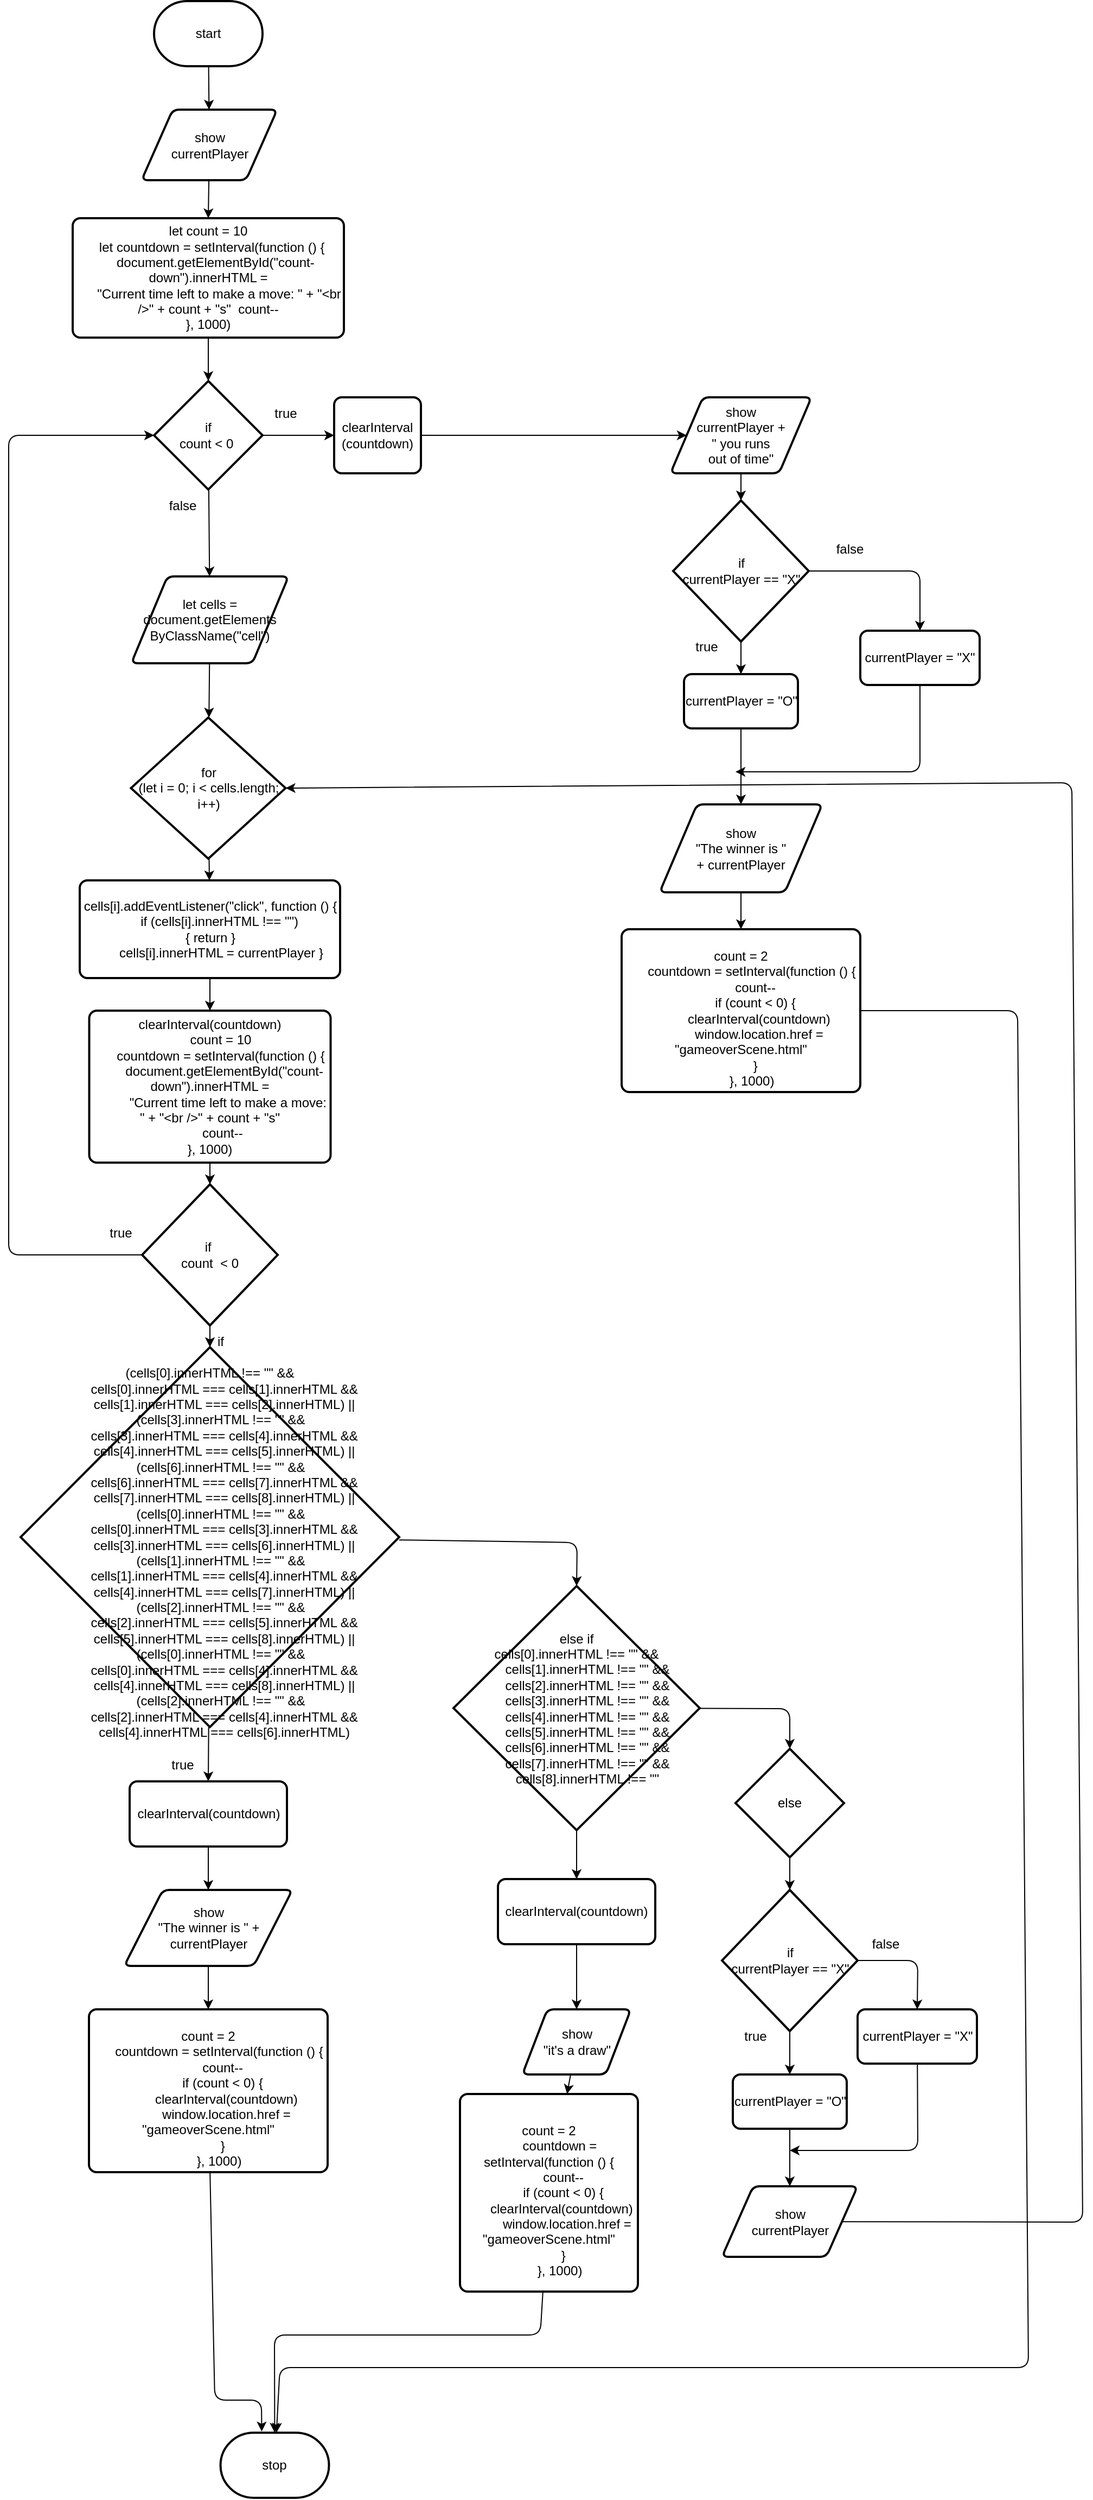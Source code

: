 <mxfile>
    <diagram id="u5rU1FhBwYr8Ned84PK-" name="Page-1">
        <mxGraphModel dx="1406" dy="692" grid="1" gridSize="10" guides="1" tooltips="1" connect="1" arrows="1" fold="1" page="1" pageScale="1" pageWidth="827" pageHeight="1169" math="0" shadow="0">
            <root>
                <mxCell id="0"/>
                <mxCell id="1" parent="0"/>
                <mxCell id="115" style="edgeStyle=none;html=1;" edge="1" parent="1" source="3" target="28">
                    <mxGeometry relative="1" as="geometry"/>
                </mxCell>
                <mxCell id="3" value="start" style="strokeWidth=2;html=1;shape=mxgraph.flowchart.terminator;whiteSpace=wrap;" parent="1" vertex="1">
                    <mxGeometry x="204" y="260" width="100" height="60" as="geometry"/>
                </mxCell>
                <mxCell id="117" style="edgeStyle=none;html=1;" edge="1" parent="1" source="4" target="6">
                    <mxGeometry relative="1" as="geometry"/>
                </mxCell>
                <mxCell id="4" value="&lt;div&gt;let count = 10&lt;/div&gt;&lt;div&gt;&amp;nbsp; let countdown = setInterval(function () {&lt;/div&gt;&lt;div&gt;&amp;nbsp; &amp;nbsp; document.getElementById(&quot;count-down&quot;).innerHTML =&lt;/div&gt;&lt;div&gt;&amp;nbsp; &amp;nbsp; &amp;nbsp; &quot;Current time left to make a move: &quot; + &quot;&amp;lt;br /&amp;gt;&quot; + count + &quot;s&quot;&amp;nbsp;&lt;span style=&quot;background-color: initial;&quot;&gt;&amp;nbsp;count--&lt;/span&gt;&lt;/div&gt;&lt;div&gt;}, 1000)&lt;/div&gt;" style="rounded=1;whiteSpace=wrap;html=1;absoluteArcSize=1;arcSize=14;strokeWidth=2;" parent="1" vertex="1">
                    <mxGeometry x="129" y="460" width="250" height="110" as="geometry"/>
                </mxCell>
                <mxCell id="33" style="edgeStyle=none;html=1;" parent="1" source="6" target="31" edge="1">
                    <mxGeometry relative="1" as="geometry"/>
                </mxCell>
                <mxCell id="113" style="edgeStyle=none;html=1;" edge="1" parent="1" source="6" target="8">
                    <mxGeometry relative="1" as="geometry"/>
                </mxCell>
                <mxCell id="6" value="if&lt;br&gt;count &amp;lt; 0&amp;nbsp;" style="strokeWidth=2;html=1;shape=mxgraph.flowchart.decision;whiteSpace=wrap;" parent="1" vertex="1">
                    <mxGeometry x="204" y="610" width="100" height="100" as="geometry"/>
                </mxCell>
                <mxCell id="11" style="edgeStyle=none;html=1;" parent="1" source="8" target="9" edge="1">
                    <mxGeometry relative="1" as="geometry"/>
                </mxCell>
                <mxCell id="8" value="clearInterval&lt;br&gt;(countdown)" style="rounded=1;whiteSpace=wrap;html=1;absoluteArcSize=1;arcSize=14;strokeWidth=2;" parent="1" vertex="1">
                    <mxGeometry x="370" y="625" width="80" height="70" as="geometry"/>
                </mxCell>
                <mxCell id="14" style="edgeStyle=none;html=1;" parent="1" source="9" target="13" edge="1">
                    <mxGeometry relative="1" as="geometry"/>
                </mxCell>
                <mxCell id="9" value="show&lt;br&gt;currentPlayer + &lt;br&gt;&quot; you runs &lt;br&gt;out of time&quot;" style="shape=parallelogram;html=1;strokeWidth=2;perimeter=parallelogramPerimeter;whiteSpace=wrap;rounded=1;arcSize=12;size=0.23;" parent="1" vertex="1">
                    <mxGeometry x="680" y="625" width="130" height="70" as="geometry"/>
                </mxCell>
                <mxCell id="12" value="true" style="text;html=1;align=center;verticalAlign=middle;resizable=0;points=[];autosize=1;strokeColor=none;fillColor=none;" parent="1" vertex="1">
                    <mxGeometry x="305" y="625" width="40" height="30" as="geometry"/>
                </mxCell>
                <mxCell id="20" style="edgeStyle=none;html=1;" parent="1" source="13" target="15" edge="1">
                    <mxGeometry relative="1" as="geometry"/>
                </mxCell>
                <mxCell id="198" style="edgeStyle=none;html=1;entryX=0.5;entryY=0;entryDx=0;entryDy=0;" edge="1" parent="1" source="13" target="16">
                    <mxGeometry relative="1" as="geometry">
                        <Array as="points">
                            <mxPoint x="910" y="785"/>
                        </Array>
                    </mxGeometry>
                </mxCell>
                <mxCell id="13" value="if&lt;br&gt;currentPlayer == &quot;X&quot;" style="strokeWidth=2;html=1;shape=mxgraph.flowchart.decision;whiteSpace=wrap;" parent="1" vertex="1">
                    <mxGeometry x="682.5" y="720" width="125" height="130" as="geometry"/>
                </mxCell>
                <mxCell id="24" style="edgeStyle=none;html=1;" parent="1" source="15" target="23" edge="1">
                    <mxGeometry relative="1" as="geometry"/>
                </mxCell>
                <mxCell id="15" value="currentPlayer = &quot;O&quot;" style="rounded=1;whiteSpace=wrap;html=1;absoluteArcSize=1;arcSize=14;strokeWidth=2;" parent="1" vertex="1">
                    <mxGeometry x="692.5" y="880" width="105" height="50" as="geometry"/>
                </mxCell>
                <mxCell id="199" style="edgeStyle=none;html=1;" edge="1" parent="1" source="16">
                    <mxGeometry relative="1" as="geometry">
                        <mxPoint x="740" y="970" as="targetPoint"/>
                        <Array as="points">
                            <mxPoint x="910" y="970"/>
                        </Array>
                    </mxGeometry>
                </mxCell>
                <mxCell id="16" value="currentPlayer = &quot;X&quot;" style="rounded=1;whiteSpace=wrap;html=1;absoluteArcSize=1;arcSize=14;strokeWidth=2;" parent="1" vertex="1">
                    <mxGeometry x="855" y="840" width="110" height="50" as="geometry"/>
                </mxCell>
                <mxCell id="21" value="true" style="text;html=1;align=center;verticalAlign=middle;resizable=0;points=[];autosize=1;strokeColor=none;fillColor=none;" parent="1" vertex="1">
                    <mxGeometry x="692.5" y="840" width="40" height="30" as="geometry"/>
                </mxCell>
                <mxCell id="22" value="false" style="text;html=1;align=center;verticalAlign=middle;resizable=0;points=[];autosize=1;strokeColor=none;fillColor=none;" parent="1" vertex="1">
                    <mxGeometry x="820" y="750" width="50" height="30" as="geometry"/>
                </mxCell>
                <mxCell id="119" style="edgeStyle=none;html=1;" edge="1" parent="1" source="23" target="118">
                    <mxGeometry relative="1" as="geometry"/>
                </mxCell>
                <mxCell id="23" value="show&lt;br&gt;&lt;div&gt;&quot;The winner is &quot; +&amp;nbsp;&lt;span style=&quot;background-color: initial;&quot;&gt;currentPlayer&lt;/span&gt;&lt;/div&gt;" style="shape=parallelogram;html=1;strokeWidth=2;perimeter=parallelogramPerimeter;whiteSpace=wrap;rounded=1;arcSize=12;size=0.23;" parent="1" vertex="1">
                    <mxGeometry x="670" y="1000" width="150" height="81" as="geometry"/>
                </mxCell>
                <mxCell id="116" style="edgeStyle=none;html=1;entryX=0.5;entryY=0;entryDx=0;entryDy=0;" edge="1" parent="1" source="28" target="4">
                    <mxGeometry relative="1" as="geometry"/>
                </mxCell>
                <mxCell id="28" value="show&lt;br&gt;currentPlayer" style="shape=parallelogram;html=1;strokeWidth=2;perimeter=parallelogramPerimeter;whiteSpace=wrap;rounded=1;arcSize=12;size=0.23;" parent="1" vertex="1">
                    <mxGeometry x="192.5" y="360" width="125" height="65" as="geometry"/>
                </mxCell>
                <mxCell id="38" style="edgeStyle=none;html=1;" parent="1" source="31" target="37" edge="1">
                    <mxGeometry relative="1" as="geometry"/>
                </mxCell>
                <mxCell id="31" value="let cells = document.getElements&lt;br&gt;ByClassName(&quot;cell&quot;)" style="shape=parallelogram;html=1;strokeWidth=2;perimeter=parallelogramPerimeter;whiteSpace=wrap;rounded=1;arcSize=12;size=0.23;" parent="1" vertex="1">
                    <mxGeometry x="183" y="790" width="145" height="80" as="geometry"/>
                </mxCell>
                <mxCell id="40" style="edgeStyle=none;html=1;" parent="1" source="37" target="39" edge="1">
                    <mxGeometry relative="1" as="geometry"/>
                </mxCell>
                <mxCell id="37" value="for &lt;br&gt;(let i = 0; i &amp;lt; cells.length; i++)" style="strokeWidth=2;html=1;shape=mxgraph.flowchart.decision;whiteSpace=wrap;" parent="1" vertex="1">
                    <mxGeometry x="182.75" y="920" width="142.5" height="130" as="geometry"/>
                </mxCell>
                <mxCell id="42" style="edgeStyle=none;html=1;" parent="1" source="39" target="41" edge="1">
                    <mxGeometry relative="1" as="geometry"/>
                </mxCell>
                <mxCell id="39" value="&lt;div&gt;cells[i].addEventListener(&quot;click&quot;, function () {&lt;/div&gt;&lt;div&gt;&amp;nbsp; &amp;nbsp; &amp;nbsp; if (cells[i].innerHTML !== &quot;&quot;)&amp;nbsp;&lt;/div&gt;&lt;div&gt;{&amp;nbsp;&lt;span style=&quot;background-color: initial;&quot;&gt;return&amp;nbsp;&lt;/span&gt;&lt;span style=&quot;background-color: initial;&quot;&gt;}&lt;/span&gt;&lt;/div&gt;&lt;div&gt;&amp;nbsp; &amp;nbsp; &amp;nbsp; cells[i].innerHTML = currentPlayer }&lt;/div&gt;" style="rounded=1;whiteSpace=wrap;html=1;absoluteArcSize=1;arcSize=14;strokeWidth=2;" parent="1" vertex="1">
                    <mxGeometry x="135.5" y="1070" width="240" height="90" as="geometry"/>
                </mxCell>
                <mxCell id="127" style="edgeStyle=none;html=1;" edge="1" parent="1" source="41" target="125">
                    <mxGeometry relative="1" as="geometry"/>
                </mxCell>
                <mxCell id="41" value="&lt;div&gt;clearInterval(countdown)&lt;/div&gt;&lt;div&gt;&amp;nbsp; &amp;nbsp; &amp;nbsp; count = 10&lt;/div&gt;&lt;div&gt;&amp;nbsp; &amp;nbsp; &amp;nbsp; countdown = setInterval(function () {&lt;/div&gt;&lt;div&gt;&amp;nbsp; &amp;nbsp; &amp;nbsp; &amp;nbsp; document.getElementById(&quot;count-down&quot;).innerHTML =&lt;/div&gt;&lt;div&gt;&amp;nbsp; &amp;nbsp; &amp;nbsp; &amp;nbsp; &amp;nbsp; &quot;Current time left to make a move: &quot; + &quot;&amp;lt;br /&amp;gt;&quot; + count + &quot;s&quot;&lt;/div&gt;&lt;div&gt;&amp;nbsp; &amp;nbsp; &amp;nbsp; &amp;nbsp; count--&amp;nbsp;&lt;/div&gt;&lt;div&gt;}, 1000)&lt;/div&gt;" style="rounded=1;whiteSpace=wrap;html=1;absoluteArcSize=1;arcSize=14;strokeWidth=2;" parent="1" vertex="1">
                    <mxGeometry x="144.25" y="1190" width="222.5" height="140" as="geometry"/>
                </mxCell>
                <mxCell id="159" style="edgeStyle=none;html=1;" edge="1" parent="1" source="49" target="50">
                    <mxGeometry relative="1" as="geometry"/>
                </mxCell>
                <mxCell id="49" value="&lt;div&gt;&amp;nbsp; &amp;nbsp; &amp;nbsp; clearInterval(countdown)&lt;/div&gt;&lt;div&gt;&lt;br&gt;&lt;/div&gt;" style="rounded=1;whiteSpace=wrap;html=1;absoluteArcSize=1;arcSize=14;strokeWidth=2;" parent="1" vertex="1">
                    <mxGeometry x="181.5" y="1900" width="145" height="60" as="geometry"/>
                </mxCell>
                <mxCell id="161" style="edgeStyle=none;html=1;" edge="1" parent="1" source="50" target="160">
                    <mxGeometry relative="1" as="geometry"/>
                </mxCell>
                <mxCell id="50" value="show&lt;br&gt;&quot;The winner is &quot; + currentPlayer" style="shape=parallelogram;html=1;strokeWidth=2;perimeter=parallelogramPerimeter;whiteSpace=wrap;rounded=1;arcSize=12;size=0.23;" parent="1" vertex="1">
                    <mxGeometry x="176.5" y="2000" width="155" height="70" as="geometry"/>
                </mxCell>
                <mxCell id="92" value="true" style="text;html=1;align=center;verticalAlign=middle;resizable=0;points=[];autosize=1;strokeColor=none;fillColor=none;" parent="1" vertex="1">
                    <mxGeometry x="210" y="1870" width="40" height="30" as="geometry"/>
                </mxCell>
                <mxCell id="101" value="stop" style="strokeWidth=2;html=1;shape=mxgraph.flowchart.terminator;whiteSpace=wrap;" parent="1" vertex="1">
                    <mxGeometry x="265.25" y="2500" width="100" height="60" as="geometry"/>
                </mxCell>
                <mxCell id="107" value="false" style="text;html=1;align=center;verticalAlign=middle;resizable=0;points=[];autosize=1;strokeColor=none;fillColor=none;" parent="1" vertex="1">
                    <mxGeometry x="205" y="710" width="50" height="30" as="geometry"/>
                </mxCell>
                <mxCell id="200" style="edgeStyle=none;html=1;" edge="1" parent="1" source="118" target="101">
                    <mxGeometry relative="1" as="geometry">
                        <Array as="points">
                            <mxPoint x="1000" y="1190"/>
                            <mxPoint x="1010" y="2440"/>
                            <mxPoint x="320" y="2440"/>
                        </Array>
                    </mxGeometry>
                </mxCell>
                <mxCell id="118" value="&lt;div&gt;&lt;br&gt;&lt;/div&gt;&lt;div&gt;count = 2&lt;/div&gt;&lt;div&gt;&amp;nbsp; &amp;nbsp; &amp;nbsp; countdown&lt;span style=&quot;background-color: initial;&quot;&gt;&amp;nbsp;= setInterval(function () {&lt;/span&gt;&lt;/div&gt;&lt;div&gt;&amp;nbsp; &amp;nbsp; &amp;nbsp; &amp;nbsp; count--&lt;/div&gt;&lt;div&gt;&amp;nbsp; &amp;nbsp; &amp;nbsp; &amp;nbsp; if (count &amp;lt; 0) {&lt;/div&gt;&lt;div&gt;&amp;nbsp; &amp;nbsp; &amp;nbsp; &amp;nbsp; &amp;nbsp; clearInterval(countdown)&lt;/div&gt;&lt;div&gt;&amp;nbsp; &amp;nbsp; &amp;nbsp; &amp;nbsp; &amp;nbsp; window.location.href = &quot;gameoverScene.html&quot;&lt;/div&gt;&lt;div&gt;&amp;nbsp; &amp;nbsp; &amp;nbsp; &amp;nbsp; }&lt;/div&gt;&lt;div&gt;&amp;nbsp; &amp;nbsp; &amp;nbsp; }, 1000)&lt;/div&gt;" style="rounded=1;whiteSpace=wrap;html=1;absoluteArcSize=1;arcSize=14;strokeWidth=2;" vertex="1" parent="1">
                    <mxGeometry x="635" y="1115" width="220" height="150" as="geometry"/>
                </mxCell>
                <mxCell id="151" style="edgeStyle=none;html=1;entryX=0;entryY=0.5;entryDx=0;entryDy=0;entryPerimeter=0;" edge="1" parent="1" source="125" target="6">
                    <mxGeometry relative="1" as="geometry">
                        <Array as="points">
                            <mxPoint x="70" y="1415"/>
                            <mxPoint x="70" y="660"/>
                        </Array>
                    </mxGeometry>
                </mxCell>
                <mxCell id="154" style="edgeStyle=none;html=1;entryX=0.5;entryY=0;entryDx=0;entryDy=0;entryPerimeter=0;" edge="1" parent="1" source="125" target="153">
                    <mxGeometry relative="1" as="geometry"/>
                </mxCell>
                <mxCell id="125" value="if&amp;nbsp;&lt;br&gt;count&amp;nbsp; &amp;lt; 0" style="strokeWidth=2;html=1;shape=mxgraph.flowchart.decision;whiteSpace=wrap;" vertex="1" parent="1">
                    <mxGeometry x="193" y="1350" width="125" height="130" as="geometry"/>
                </mxCell>
                <mxCell id="152" value="true" style="text;html=1;align=center;verticalAlign=middle;resizable=0;points=[];autosize=1;strokeColor=none;fillColor=none;" vertex="1" parent="1">
                    <mxGeometry x="152.5" y="1380" width="40" height="30" as="geometry"/>
                </mxCell>
                <mxCell id="155" style="edgeStyle=none;html=1;entryX=0.5;entryY=0;entryDx=0;entryDy=0;" edge="1" parent="1" source="153" target="49">
                    <mxGeometry relative="1" as="geometry"/>
                </mxCell>
                <mxCell id="169" style="edgeStyle=none;html=1;entryX=0.5;entryY=0;entryDx=0;entryDy=0;entryPerimeter=0;" edge="1" parent="1" source="153" target="156">
                    <mxGeometry relative="1" as="geometry">
                        <Array as="points">
                            <mxPoint x="594" y="1680"/>
                        </Array>
                    </mxGeometry>
                </mxCell>
                <mxCell id="153" value="&amp;nbsp; &amp;nbsp; &amp;nbsp; if&lt;br&gt;&lt;br&gt;&lt;div&gt;(cells[0].innerHTML !== &quot;&quot; &amp;amp;&amp;amp;&lt;/div&gt;&lt;div&gt;&amp;nbsp; &amp;nbsp; &amp;nbsp; &amp;nbsp; cells[0].innerHTML === cells[1].innerHTML &amp;amp;&amp;amp;&lt;/div&gt;&lt;div&gt;&amp;nbsp; &amp;nbsp; &amp;nbsp; &amp;nbsp; cells[1].innerHTML === cells[2].innerHTML) ||&lt;/div&gt;&lt;div&gt;&amp;nbsp; &amp;nbsp; &amp;nbsp; (cells[3].innerHTML !== &quot;&quot; &amp;amp;&amp;amp;&lt;/div&gt;&lt;div&gt;&amp;nbsp; &amp;nbsp; &amp;nbsp; &amp;nbsp; cells[3].innerHTML === cells[4].innerHTML &amp;amp;&amp;amp;&lt;/div&gt;&lt;div&gt;&amp;nbsp; &amp;nbsp; &amp;nbsp; &amp;nbsp; cells[4].innerHTML === cells[5].innerHTML) ||&lt;/div&gt;&lt;div&gt;&amp;nbsp; &amp;nbsp; &amp;nbsp; (cells[6].innerHTML !== &quot;&quot; &amp;amp;&amp;amp;&lt;/div&gt;&lt;div&gt;&amp;nbsp; &amp;nbsp; &amp;nbsp; &amp;nbsp; cells[6].innerHTML === cells[7].innerHTML &amp;amp;&amp;amp;&lt;/div&gt;&lt;div&gt;&amp;nbsp; &amp;nbsp; &amp;nbsp; &amp;nbsp; cells[7].innerHTML === cells[8].innerHTML) ||&lt;/div&gt;&lt;div&gt;&amp;nbsp; &amp;nbsp; &amp;nbsp; (cells[0].innerHTML !== &quot;&quot; &amp;amp;&amp;amp;&lt;/div&gt;&lt;div&gt;&amp;nbsp; &amp;nbsp; &amp;nbsp; &amp;nbsp; cells[0].innerHTML === cells[3].innerHTML &amp;amp;&amp;amp;&lt;/div&gt;&lt;div&gt;&amp;nbsp; &amp;nbsp; &amp;nbsp; &amp;nbsp; cells[3].innerHTML === cells[6].innerHTML) ||&lt;/div&gt;&lt;div&gt;&amp;nbsp; &amp;nbsp; &amp;nbsp; (cells[1].innerHTML !== &quot;&quot; &amp;amp;&amp;amp;&lt;/div&gt;&lt;div&gt;&amp;nbsp; &amp;nbsp; &amp;nbsp; &amp;nbsp; cells[1].innerHTML === cells[4].innerHTML &amp;amp;&amp;amp;&lt;/div&gt;&lt;div&gt;&amp;nbsp; &amp;nbsp; &amp;nbsp; &amp;nbsp; cells[4].innerHTML === cells[7].innerHTML) ||&lt;/div&gt;&lt;div&gt;&amp;nbsp; &amp;nbsp; &amp;nbsp; (cells[2].innerHTML !== &quot;&quot; &amp;amp;&amp;amp;&lt;/div&gt;&lt;div&gt;&amp;nbsp; &amp;nbsp; &amp;nbsp; &amp;nbsp; cells[2].innerHTML === cells[5].innerHTML &amp;amp;&amp;amp;&lt;/div&gt;&lt;div&gt;&amp;nbsp; &amp;nbsp; &amp;nbsp; &amp;nbsp; cells[5].innerHTML === cells[8].innerHTML) ||&lt;/div&gt;&lt;div&gt;&amp;nbsp; &amp;nbsp; &amp;nbsp; (cells[0].innerHTML !== &quot;&quot; &amp;amp;&amp;amp;&lt;/div&gt;&lt;div&gt;&amp;nbsp; &amp;nbsp; &amp;nbsp; &amp;nbsp; cells[0].innerHTML === cells[4].innerHTML &amp;amp;&amp;amp;&lt;/div&gt;&lt;div&gt;&amp;nbsp; &amp;nbsp; &amp;nbsp; &amp;nbsp; cells[4].innerHTML === cells[8].innerHTML) ||&lt;/div&gt;&lt;div&gt;&amp;nbsp; &amp;nbsp; &amp;nbsp; (cells[2].innerHTML !== &quot;&quot; &amp;amp;&amp;amp;&lt;/div&gt;&lt;div&gt;&amp;nbsp; &amp;nbsp; &amp;nbsp; &amp;nbsp; cells[2].innerHTML === cells[4].innerHTML &amp;amp;&amp;amp;&lt;/div&gt;&lt;div&gt;&amp;nbsp; &amp;nbsp; &amp;nbsp; &amp;nbsp; cells[4].innerHTML === cells[6].innerHTML)&lt;/div&gt;" style="strokeWidth=2;html=1;shape=mxgraph.flowchart.decision;whiteSpace=wrap;" vertex="1" parent="1">
                    <mxGeometry x="81" y="1500" width="349" height="350" as="geometry"/>
                </mxCell>
                <mxCell id="164" style="edgeStyle=none;html=1;" edge="1" parent="1" source="156" target="163">
                    <mxGeometry relative="1" as="geometry"/>
                </mxCell>
                <mxCell id="180" style="edgeStyle=none;html=1;entryX=0.5;entryY=0;entryDx=0;entryDy=0;entryPerimeter=0;" edge="1" parent="1" source="156" target="170">
                    <mxGeometry relative="1" as="geometry">
                        <Array as="points">
                            <mxPoint x="790" y="1833"/>
                        </Array>
                    </mxGeometry>
                </mxCell>
                <mxCell id="156" value="else if&lt;br&gt;&lt;div&gt;cells[0].innerHTML !== &quot;&quot; &amp;amp;&amp;amp;&lt;/div&gt;&lt;div&gt;&amp;nbsp; &amp;nbsp; &amp;nbsp; cells[1].innerHTML !== &quot;&quot; &amp;amp;&amp;amp;&lt;/div&gt;&lt;div&gt;&amp;nbsp; &amp;nbsp; &amp;nbsp; cells[2].innerHTML !== &quot;&quot; &amp;amp;&amp;amp;&lt;/div&gt;&lt;div&gt;&amp;nbsp; &amp;nbsp; &amp;nbsp; cells[3].innerHTML !== &quot;&quot; &amp;amp;&amp;amp;&lt;/div&gt;&lt;div&gt;&amp;nbsp; &amp;nbsp; &amp;nbsp; cells[4].innerHTML !== &quot;&quot; &amp;amp;&amp;amp;&lt;/div&gt;&lt;div&gt;&amp;nbsp; &amp;nbsp; &amp;nbsp; cells[5].innerHTML !== &quot;&quot; &amp;amp;&amp;amp;&lt;/div&gt;&lt;div&gt;&amp;nbsp; &amp;nbsp; &amp;nbsp; cells[6].innerHTML !== &quot;&quot; &amp;amp;&amp;amp;&lt;/div&gt;&lt;div&gt;&amp;nbsp; &amp;nbsp; &amp;nbsp; cells[7].innerHTML !== &quot;&quot; &amp;amp;&amp;amp;&lt;/div&gt;&lt;div&gt;&amp;nbsp; &amp;nbsp; &amp;nbsp; cells[8].innerHTML !== &quot;&quot;&lt;/div&gt;" style="strokeWidth=2;html=1;shape=mxgraph.flowchart.decision;whiteSpace=wrap;" vertex="1" parent="1">
                    <mxGeometry x="480" y="1720" width="227" height="225" as="geometry"/>
                </mxCell>
                <mxCell id="193" style="edgeStyle=none;html=1;entryX=0.38;entryY=-0.019;entryDx=0;entryDy=0;entryPerimeter=0;" edge="1" parent="1" source="160" target="101">
                    <mxGeometry relative="1" as="geometry">
                        <Array as="points">
                            <mxPoint x="260" y="2470"/>
                            <mxPoint x="303" y="2470"/>
                        </Array>
                    </mxGeometry>
                </mxCell>
                <mxCell id="160" value="&lt;div&gt;&lt;br&gt;&lt;/div&gt;&lt;div&gt;count = 2&lt;/div&gt;&lt;div&gt;&amp;nbsp; &amp;nbsp; &amp;nbsp; countdown&lt;span style=&quot;background-color: initial;&quot;&gt;&amp;nbsp;= setInterval(function () {&lt;/span&gt;&lt;/div&gt;&lt;div&gt;&amp;nbsp; &amp;nbsp; &amp;nbsp; &amp;nbsp; count--&lt;/div&gt;&lt;div&gt;&amp;nbsp; &amp;nbsp; &amp;nbsp; &amp;nbsp; if (count &amp;lt; 0) {&lt;/div&gt;&lt;div&gt;&amp;nbsp; &amp;nbsp; &amp;nbsp; &amp;nbsp; &amp;nbsp; clearInterval(countdown)&lt;/div&gt;&lt;div&gt;&amp;nbsp; &amp;nbsp; &amp;nbsp; &amp;nbsp; &amp;nbsp; window.location.href = &quot;gameoverScene.html&quot;&lt;/div&gt;&lt;div&gt;&amp;nbsp; &amp;nbsp; &amp;nbsp; &amp;nbsp; }&lt;/div&gt;&lt;div&gt;&amp;nbsp; &amp;nbsp; &amp;nbsp; }, 1000)&lt;/div&gt;" style="rounded=1;whiteSpace=wrap;html=1;absoluteArcSize=1;arcSize=14;strokeWidth=2;" vertex="1" parent="1">
                    <mxGeometry x="144" y="2110" width="220" height="150" as="geometry"/>
                </mxCell>
                <mxCell id="167" style="edgeStyle=none;html=1;" edge="1" parent="1" source="162" target="166">
                    <mxGeometry relative="1" as="geometry"/>
                </mxCell>
                <mxCell id="162" value="show&lt;br&gt;&quot;it's a draw&quot;" style="shape=parallelogram;html=1;strokeWidth=2;perimeter=parallelogramPerimeter;whiteSpace=wrap;rounded=1;arcSize=12;size=0.23;" vertex="1" parent="1">
                    <mxGeometry x="543.5" y="2110" width="100" height="60" as="geometry"/>
                </mxCell>
                <mxCell id="165" style="edgeStyle=none;html=1;" edge="1" parent="1" source="163" target="162">
                    <mxGeometry relative="1" as="geometry"/>
                </mxCell>
                <mxCell id="163" value="&lt;div&gt;&amp;nbsp; &amp;nbsp; &amp;nbsp; clearInterval(countdown)&lt;/div&gt;&lt;div&gt;&lt;br&gt;&lt;/div&gt;" style="rounded=1;whiteSpace=wrap;html=1;absoluteArcSize=1;arcSize=14;strokeWidth=2;" vertex="1" parent="1">
                    <mxGeometry x="521" y="1990" width="145" height="60" as="geometry"/>
                </mxCell>
                <mxCell id="194" style="edgeStyle=none;html=1;" edge="1" parent="1" source="166" target="101">
                    <mxGeometry relative="1" as="geometry">
                        <Array as="points">
                            <mxPoint x="560" y="2410"/>
                            <mxPoint x="315" y="2410"/>
                        </Array>
                    </mxGeometry>
                </mxCell>
                <mxCell id="166" value="&lt;div&gt;&lt;br&gt;&lt;/div&gt;&lt;div&gt;count = 2&lt;/div&gt;&lt;div&gt;&amp;nbsp; &amp;nbsp; &amp;nbsp; countdown&lt;span style=&quot;background-color: initial;&quot;&gt;&amp;nbsp;= setInterval(function () {&lt;/span&gt;&lt;/div&gt;&lt;div&gt;&amp;nbsp; &amp;nbsp; &amp;nbsp; &amp;nbsp; count--&lt;/div&gt;&lt;div&gt;&amp;nbsp; &amp;nbsp; &amp;nbsp; &amp;nbsp; if (count &amp;lt; 0) {&lt;/div&gt;&lt;div&gt;&amp;nbsp; &amp;nbsp; &amp;nbsp; &amp;nbsp;clearInterval(countdown)&lt;/div&gt;&lt;div&gt;&amp;nbsp; &amp;nbsp; &amp;nbsp; &amp;nbsp; &amp;nbsp; window.location.href = &quot;gameoverScene.html&quot;&lt;/div&gt;&lt;div&gt;&amp;nbsp; &amp;nbsp; &amp;nbsp; &amp;nbsp; }&lt;/div&gt;&lt;div&gt;&amp;nbsp; &amp;nbsp; &amp;nbsp; }, 1000)&lt;/div&gt;" style="rounded=1;whiteSpace=wrap;html=1;absoluteArcSize=1;arcSize=14;strokeWidth=2;" vertex="1" parent="1">
                    <mxGeometry x="486" y="2188" width="164" height="182" as="geometry"/>
                </mxCell>
                <mxCell id="181" style="edgeStyle=none;html=1;" edge="1" parent="1" source="170" target="175">
                    <mxGeometry relative="1" as="geometry"/>
                </mxCell>
                <mxCell id="170" value="else" style="strokeWidth=2;html=1;shape=mxgraph.flowchart.decision;whiteSpace=wrap;" vertex="1" parent="1">
                    <mxGeometry x="740" y="1870" width="100" height="100" as="geometry"/>
                </mxCell>
                <mxCell id="185" style="edgeStyle=none;html=1;entryX=0.5;entryY=0;entryDx=0;entryDy=0;" edge="1" parent="1" source="175" target="177">
                    <mxGeometry relative="1" as="geometry">
                        <Array as="points">
                            <mxPoint x="908" y="2065"/>
                        </Array>
                    </mxGeometry>
                </mxCell>
                <mxCell id="189" style="edgeStyle=none;html=1;entryX=0.5;entryY=0;entryDx=0;entryDy=0;" edge="1" parent="1" source="175" target="176">
                    <mxGeometry relative="1" as="geometry"/>
                </mxCell>
                <mxCell id="175" value="if&lt;br&gt;currentPlayer == &quot;X&quot;" style="strokeWidth=2;html=1;shape=mxgraph.flowchart.decision;whiteSpace=wrap;" vertex="1" parent="1">
                    <mxGeometry x="727.5" y="2000" width="125" height="130" as="geometry"/>
                </mxCell>
                <mxCell id="191" style="edgeStyle=none;html=1;" edge="1" parent="1" source="176" target="190">
                    <mxGeometry relative="1" as="geometry"/>
                </mxCell>
                <mxCell id="176" value="currentPlayer = &quot;O&quot;" style="rounded=1;whiteSpace=wrap;html=1;absoluteArcSize=1;arcSize=14;strokeWidth=2;" vertex="1" parent="1">
                    <mxGeometry x="737.5" y="2170" width="105" height="50" as="geometry"/>
                </mxCell>
                <mxCell id="192" style="edgeStyle=none;html=1;" edge="1" parent="1" source="177">
                    <mxGeometry relative="1" as="geometry">
                        <mxPoint x="790" y="2240" as="targetPoint"/>
                        <Array as="points">
                            <mxPoint x="908" y="2240"/>
                        </Array>
                    </mxGeometry>
                </mxCell>
                <mxCell id="177" value="currentPlayer = &quot;X&quot;" style="rounded=1;whiteSpace=wrap;html=1;absoluteArcSize=1;arcSize=14;strokeWidth=2;" vertex="1" parent="1">
                    <mxGeometry x="852.5" y="2110" width="110" height="50" as="geometry"/>
                </mxCell>
                <mxCell id="178" value="true" style="text;html=1;align=center;verticalAlign=middle;resizable=0;points=[];autosize=1;strokeColor=none;fillColor=none;" vertex="1" parent="1">
                    <mxGeometry x="737.5" y="2120" width="40" height="30" as="geometry"/>
                </mxCell>
                <mxCell id="188" value="false" style="text;html=1;align=center;verticalAlign=middle;resizable=0;points=[];autosize=1;strokeColor=none;fillColor=none;" vertex="1" parent="1">
                    <mxGeometry x="852.5" y="2035" width="50" height="30" as="geometry"/>
                </mxCell>
                <mxCell id="201" style="edgeStyle=none;html=1;entryX=1;entryY=0.5;entryDx=0;entryDy=0;entryPerimeter=0;" edge="1" parent="1" source="190" target="37">
                    <mxGeometry relative="1" as="geometry">
                        <Array as="points">
                            <mxPoint x="1060" y="2306"/>
                            <mxPoint x="1050" y="980"/>
                        </Array>
                    </mxGeometry>
                </mxCell>
                <mxCell id="190" value="show&lt;br&gt;currentPlayer" style="shape=parallelogram;html=1;strokeWidth=2;perimeter=parallelogramPerimeter;whiteSpace=wrap;rounded=1;arcSize=12;size=0.23;" vertex="1" parent="1">
                    <mxGeometry x="727.5" y="2273" width="125" height="65" as="geometry"/>
                </mxCell>
            </root>
        </mxGraphModel>
    </diagram>
</mxfile>